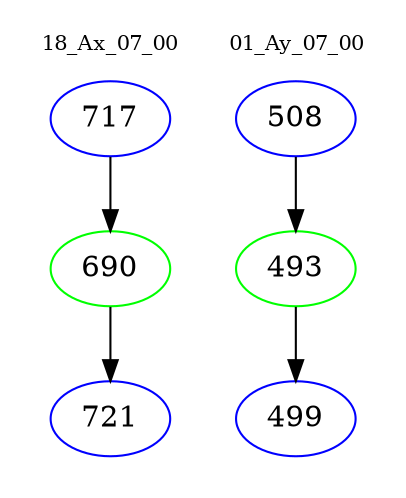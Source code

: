 digraph{
subgraph cluster_0 {
color = white
label = "18_Ax_07_00";
fontsize=10;
T0_717 [label="717", color="blue"]
T0_717 -> T0_690 [color="black"]
T0_690 [label="690", color="green"]
T0_690 -> T0_721 [color="black"]
T0_721 [label="721", color="blue"]
}
subgraph cluster_1 {
color = white
label = "01_Ay_07_00";
fontsize=10;
T1_508 [label="508", color="blue"]
T1_508 -> T1_493 [color="black"]
T1_493 [label="493", color="green"]
T1_493 -> T1_499 [color="black"]
T1_499 [label="499", color="blue"]
}
}
